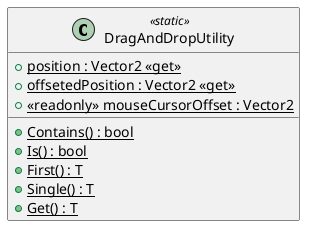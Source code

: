 @startuml
class DragAndDropUtility <<static>> {
    + {static} position : Vector2 <<get>>
    + {static} offsetedPosition : Vector2 <<get>>
    + {static} Contains() : bool
    + {static} Is() : bool
    + {static} First() : T
    + {static} Single() : T
    + {static} Get() : T
    + {static} <<readonly>> mouseCursorOffset : Vector2
}
@enduml
